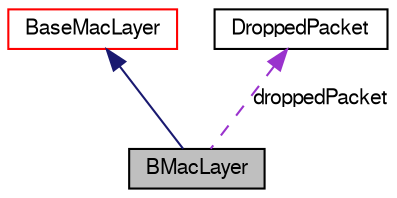 digraph G
{
  edge [fontname="FreeSans",fontsize="10",labelfontname="FreeSans",labelfontsize="10"];
  node [fontname="FreeSans",fontsize="10",shape=record];
  Node1 [label="BMacLayer",height=0.2,width=0.4,color="black", fillcolor="grey75", style="filled" fontcolor="black"];
  Node2 -> Node1 [dir=back,color="midnightblue",fontsize="10",style="solid",fontname="FreeSans"];
  Node2 [label="BaseMacLayer",height=0.2,width=0.4,color="red", fillcolor="white", style="filled",URL="$a00024.html",tooltip="A very simple MAC module template which provides de- and encapsulation of messages..."];
  Node3 -> Node1 [dir=back,color="darkorchid3",fontsize="10",style="dashed",label="droppedPacket",fontname="FreeSans"];
  Node3 [label="DroppedPacket",height=0.2,width=0.4,color="black", fillcolor="white", style="filled",URL="$a00086.html",tooltip="May be published by MAC lyer to indicate why a packet was dropped."];
}
